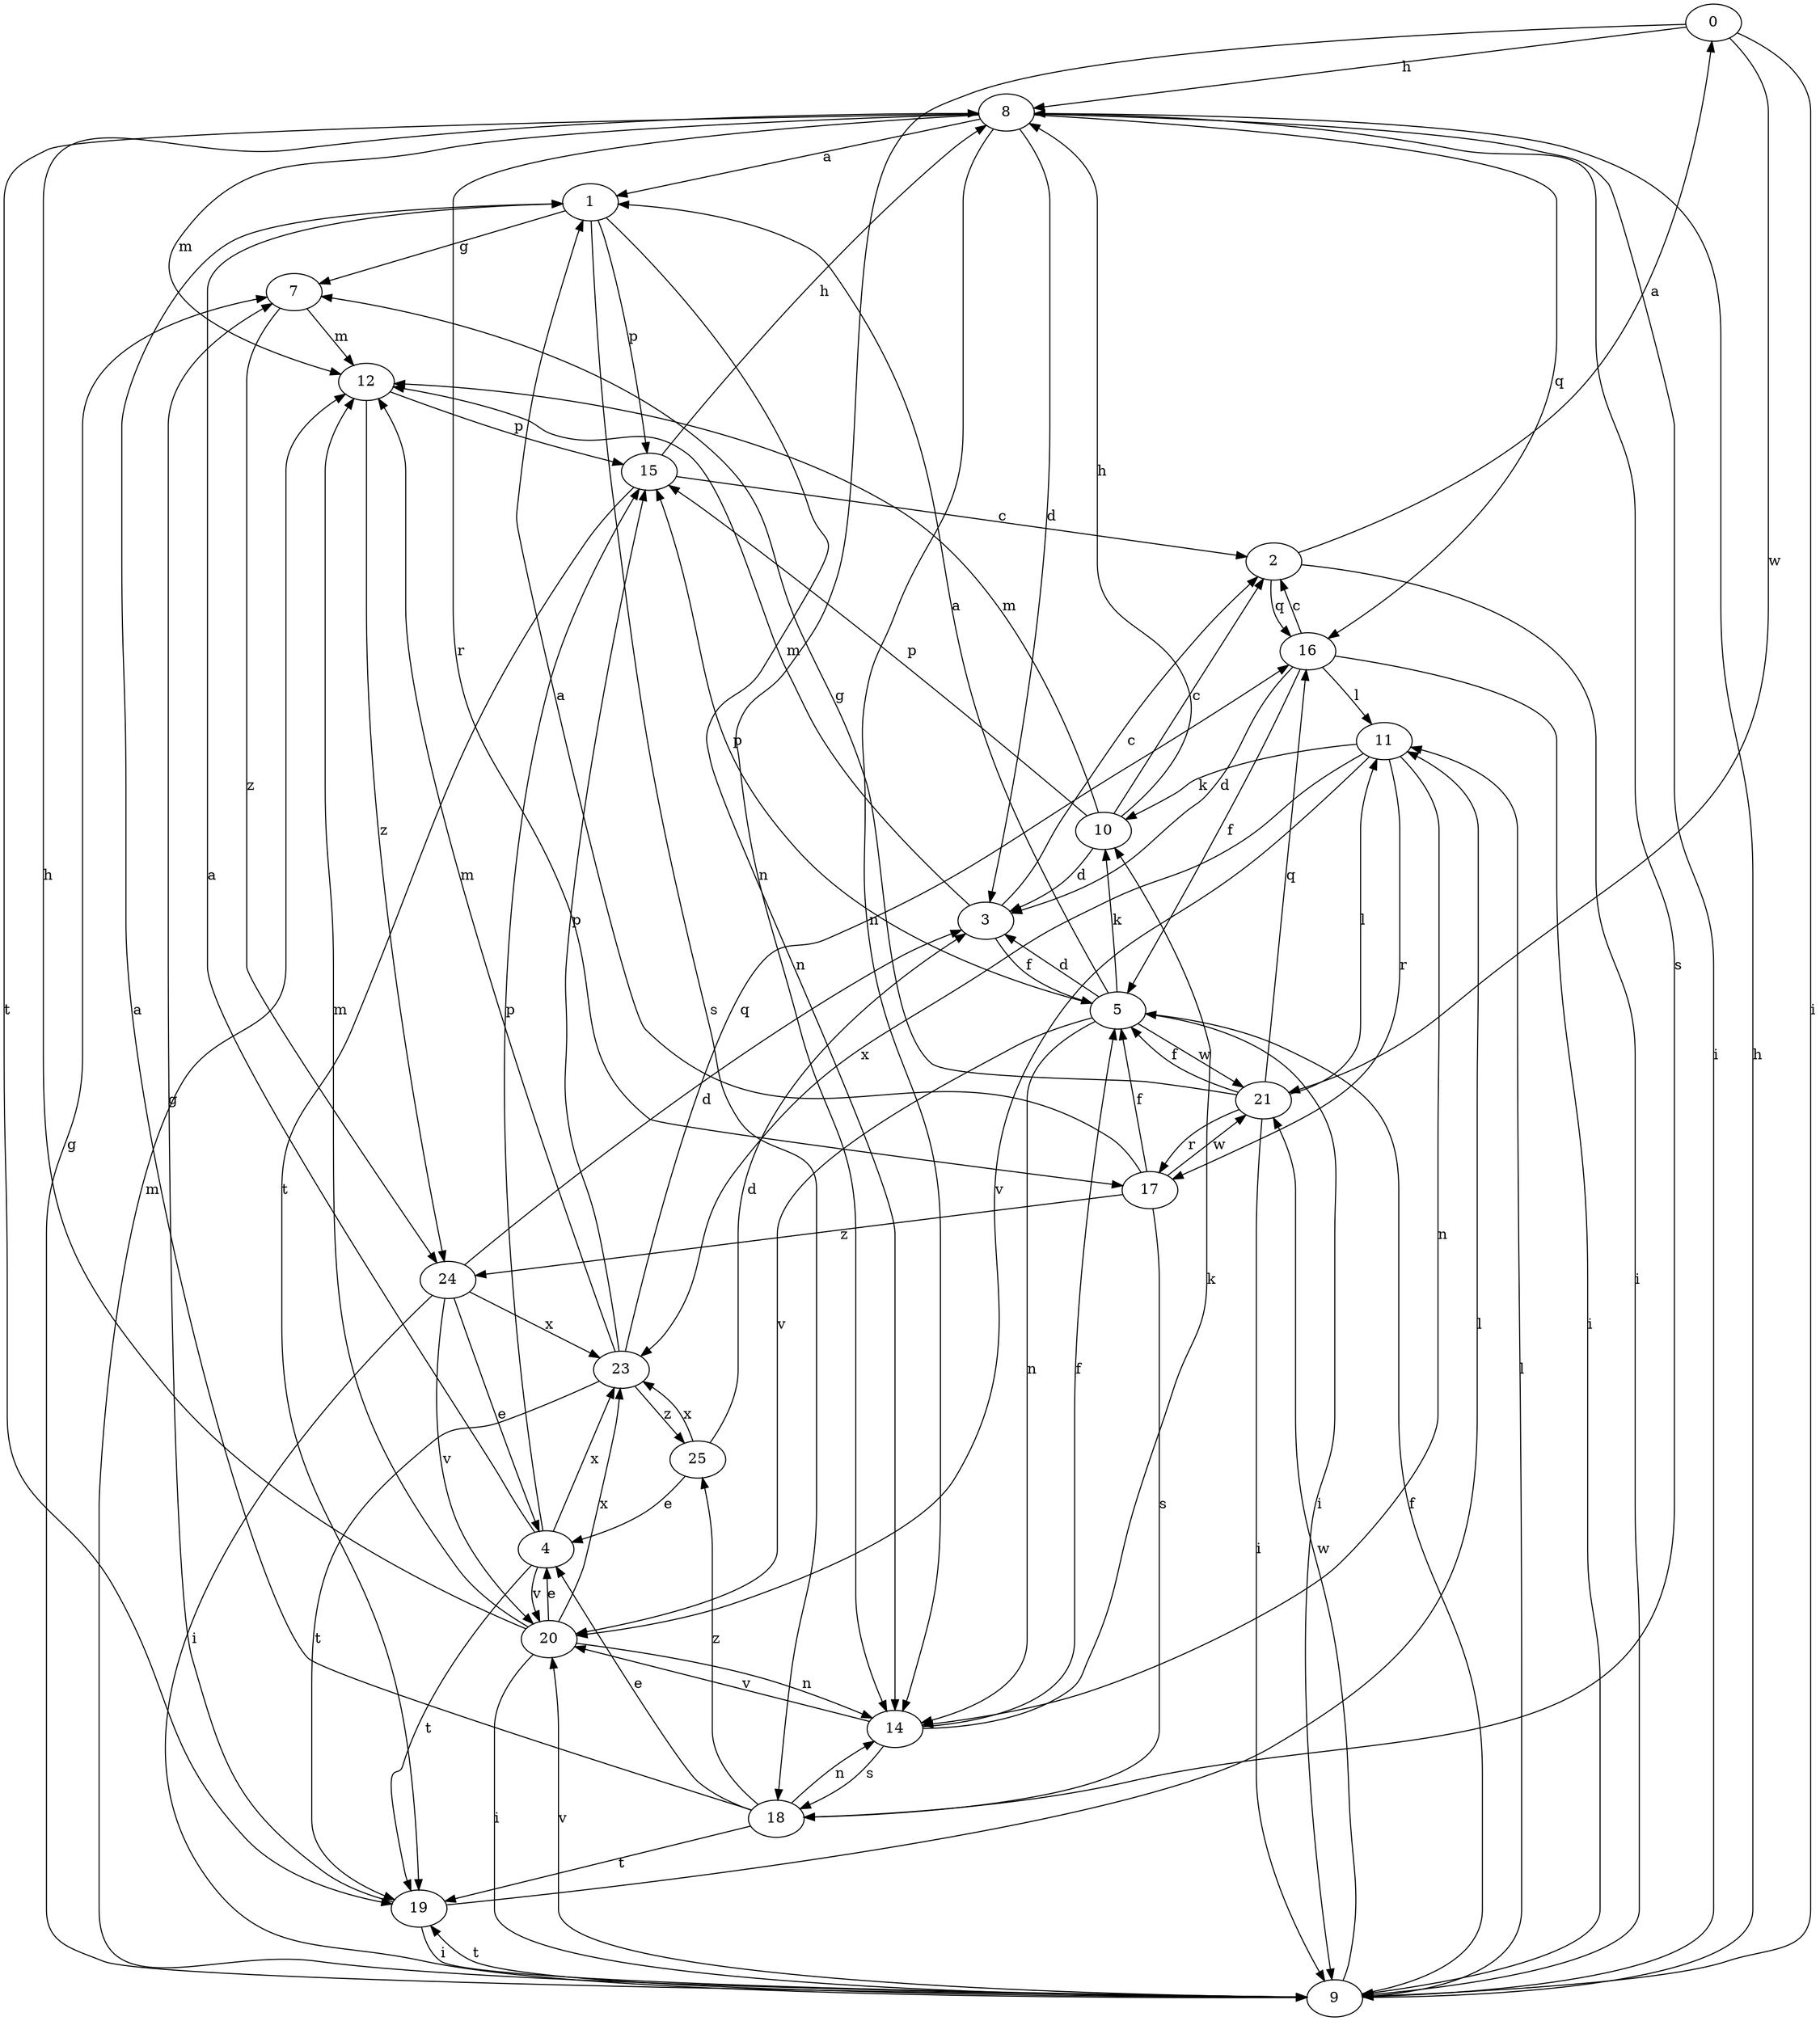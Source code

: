 strict digraph  {
0;
1;
2;
3;
4;
5;
7;
8;
9;
10;
11;
12;
14;
15;
16;
17;
18;
19;
20;
21;
23;
24;
25;
0 -> 8  [label=h];
0 -> 9  [label=i];
0 -> 14  [label=n];
0 -> 21  [label=w];
1 -> 7  [label=g];
1 -> 14  [label=n];
1 -> 15  [label=p];
1 -> 18  [label=s];
2 -> 0  [label=a];
2 -> 9  [label=i];
2 -> 16  [label=q];
3 -> 2  [label=c];
3 -> 5  [label=f];
3 -> 12  [label=m];
4 -> 1  [label=a];
4 -> 15  [label=p];
4 -> 19  [label=t];
4 -> 20  [label=v];
4 -> 23  [label=x];
5 -> 1  [label=a];
5 -> 3  [label=d];
5 -> 9  [label=i];
5 -> 10  [label=k];
5 -> 14  [label=n];
5 -> 15  [label=p];
5 -> 20  [label=v];
5 -> 21  [label=w];
7 -> 12  [label=m];
7 -> 24  [label=z];
8 -> 1  [label=a];
8 -> 3  [label=d];
8 -> 9  [label=i];
8 -> 12  [label=m];
8 -> 14  [label=n];
8 -> 16  [label=q];
8 -> 17  [label=r];
8 -> 18  [label=s];
8 -> 19  [label=t];
9 -> 5  [label=f];
9 -> 7  [label=g];
9 -> 8  [label=h];
9 -> 11  [label=l];
9 -> 12  [label=m];
9 -> 19  [label=t];
9 -> 20  [label=v];
9 -> 21  [label=w];
10 -> 2  [label=c];
10 -> 3  [label=d];
10 -> 8  [label=h];
10 -> 12  [label=m];
10 -> 15  [label=p];
11 -> 10  [label=k];
11 -> 14  [label=n];
11 -> 17  [label=r];
11 -> 20  [label=v];
11 -> 23  [label=x];
12 -> 15  [label=p];
12 -> 24  [label=z];
14 -> 5  [label=f];
14 -> 10  [label=k];
14 -> 18  [label=s];
14 -> 20  [label=v];
15 -> 2  [label=c];
15 -> 8  [label=h];
15 -> 19  [label=t];
16 -> 2  [label=c];
16 -> 3  [label=d];
16 -> 5  [label=f];
16 -> 9  [label=i];
16 -> 11  [label=l];
17 -> 1  [label=a];
17 -> 5  [label=f];
17 -> 18  [label=s];
17 -> 21  [label=w];
17 -> 24  [label=z];
18 -> 1  [label=a];
18 -> 4  [label=e];
18 -> 14  [label=n];
18 -> 19  [label=t];
18 -> 25  [label=z];
19 -> 7  [label=g];
19 -> 9  [label=i];
19 -> 11  [label=l];
20 -> 4  [label=e];
20 -> 8  [label=h];
20 -> 9  [label=i];
20 -> 12  [label=m];
20 -> 14  [label=n];
20 -> 23  [label=x];
21 -> 5  [label=f];
21 -> 7  [label=g];
21 -> 9  [label=i];
21 -> 11  [label=l];
21 -> 16  [label=q];
21 -> 17  [label=r];
23 -> 12  [label=m];
23 -> 15  [label=p];
23 -> 16  [label=q];
23 -> 19  [label=t];
23 -> 25  [label=z];
24 -> 3  [label=d];
24 -> 4  [label=e];
24 -> 9  [label=i];
24 -> 20  [label=v];
24 -> 23  [label=x];
25 -> 3  [label=d];
25 -> 4  [label=e];
25 -> 23  [label=x];
}
